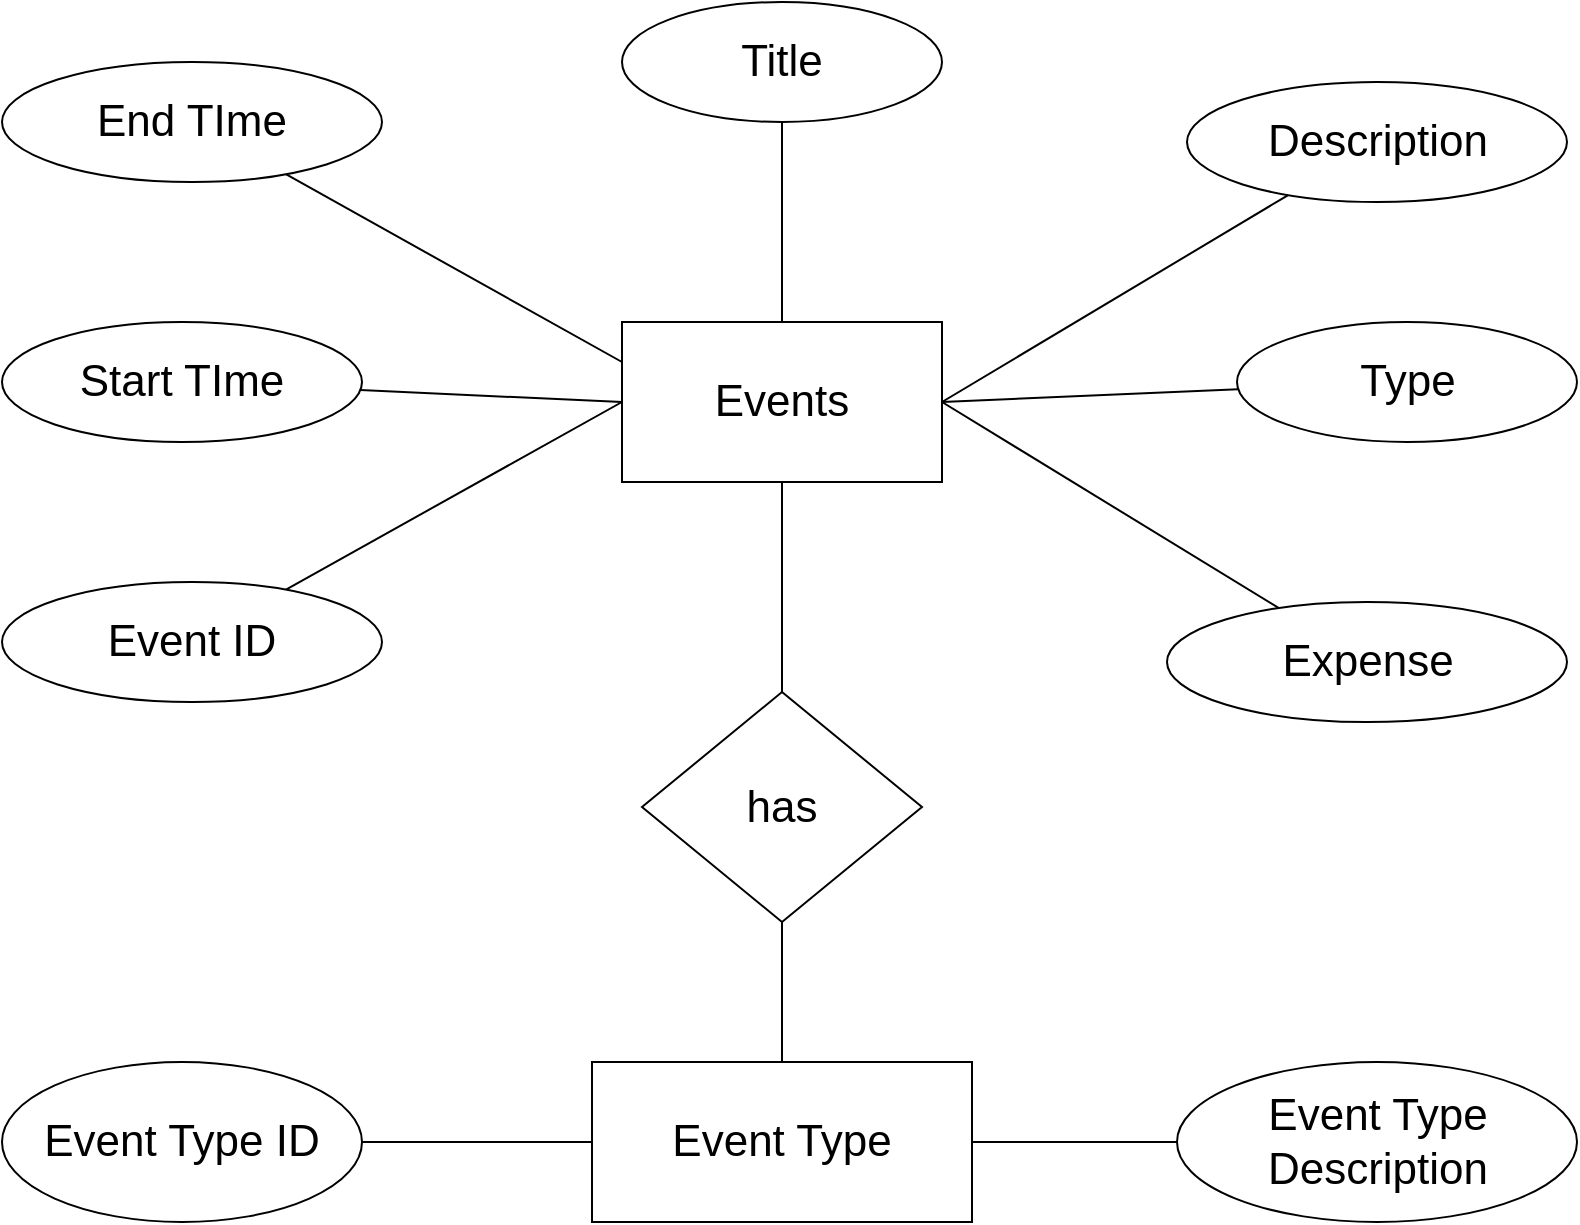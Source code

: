 <mxfile version="11.1.1" type="device"><diagram id="JDWxa3O-yBfeywHfYUha" name="Page-1"><mxGraphModel dx="1704" dy="992" grid="1" gridSize="10" guides="1" tooltips="1" connect="1" arrows="1" fold="1" page="1" pageScale="1" pageWidth="1169" pageHeight="827" math="0" shadow="0"><root><mxCell id="0"/><mxCell id="1" parent="0"/><mxCell id="gSFuil_v_Xp2Bw_Qjf7b-1" value="Events" style="rounded=0;whiteSpace=wrap;html=1;fontSize=22;" vertex="1" parent="1"><mxGeometry x="520" y="268" width="160" height="80" as="geometry"/></mxCell><mxCell id="gSFuil_v_Xp2Bw_Qjf7b-25" style="edgeStyle=none;rounded=0;orthogonalLoop=1;jettySize=auto;html=1;entryX=0.5;entryY=1;entryDx=0;entryDy=0;endArrow=none;endFill=0;fontSize=22;" edge="1" parent="1" source="gSFuil_v_Xp2Bw_Qjf7b-26" target="gSFuil_v_Xp2Bw_Qjf7b-1"><mxGeometry relative="1" as="geometry"/></mxCell><mxCell id="gSFuil_v_Xp2Bw_Qjf7b-2" value="Event Type" style="rounded=0;whiteSpace=wrap;html=1;fontSize=22;" vertex="1" parent="1"><mxGeometry x="505" y="638" width="190" height="80" as="geometry"/></mxCell><mxCell id="gSFuil_v_Xp2Bw_Qjf7b-14" style="rounded=0;orthogonalLoop=1;jettySize=auto;html=1;entryX=0;entryY=0.5;entryDx=0;entryDy=0;fontSize=22;endArrow=none;endFill=0;" edge="1" parent="1" source="gSFuil_v_Xp2Bw_Qjf7b-3" target="gSFuil_v_Xp2Bw_Qjf7b-2"><mxGeometry relative="1" as="geometry"/></mxCell><mxCell id="gSFuil_v_Xp2Bw_Qjf7b-3" value="Event Type ID" style="ellipse;whiteSpace=wrap;html=1;fontSize=22;" vertex="1" parent="1"><mxGeometry x="210" y="638" width="180" height="80" as="geometry"/></mxCell><mxCell id="gSFuil_v_Xp2Bw_Qjf7b-15" style="edgeStyle=none;rounded=0;orthogonalLoop=1;jettySize=auto;html=1;entryX=1;entryY=0.5;entryDx=0;entryDy=0;endArrow=none;endFill=0;fontSize=22;" edge="1" parent="1" source="gSFuil_v_Xp2Bw_Qjf7b-4" target="gSFuil_v_Xp2Bw_Qjf7b-2"><mxGeometry relative="1" as="geometry"/></mxCell><mxCell id="gSFuil_v_Xp2Bw_Qjf7b-4" value="Event Type Description" style="ellipse;whiteSpace=wrap;html=1;fontSize=22;" vertex="1" parent="1"><mxGeometry x="797.5" y="638" width="200" height="80" as="geometry"/></mxCell><mxCell id="gSFuil_v_Xp2Bw_Qjf7b-18" style="edgeStyle=none;rounded=0;orthogonalLoop=1;jettySize=auto;html=1;entryX=0;entryY=0.5;entryDx=0;entryDy=0;endArrow=none;endFill=0;fontSize=22;" edge="1" parent="1" source="gSFuil_v_Xp2Bw_Qjf7b-5" target="gSFuil_v_Xp2Bw_Qjf7b-1"><mxGeometry relative="1" as="geometry"/></mxCell><mxCell id="gSFuil_v_Xp2Bw_Qjf7b-5" value="Start TIme" style="ellipse;whiteSpace=wrap;html=1;fontSize=22;" vertex="1" parent="1"><mxGeometry x="210" y="268" width="180" height="60" as="geometry"/></mxCell><mxCell id="gSFuil_v_Xp2Bw_Qjf7b-17" style="edgeStyle=none;rounded=0;orthogonalLoop=1;jettySize=auto;html=1;entryX=0;entryY=0.25;entryDx=0;entryDy=0;endArrow=none;endFill=0;fontSize=22;" edge="1" parent="1" source="gSFuil_v_Xp2Bw_Qjf7b-6" target="gSFuil_v_Xp2Bw_Qjf7b-1"><mxGeometry relative="1" as="geometry"/></mxCell><mxCell id="gSFuil_v_Xp2Bw_Qjf7b-6" value="End TIme" style="ellipse;whiteSpace=wrap;html=1;fontSize=22;" vertex="1" parent="1"><mxGeometry x="210" y="138" width="190" height="60" as="geometry"/></mxCell><mxCell id="gSFuil_v_Xp2Bw_Qjf7b-16" style="edgeStyle=none;rounded=0;orthogonalLoop=1;jettySize=auto;html=1;entryX=0.5;entryY=0;entryDx=0;entryDy=0;endArrow=none;endFill=0;fontSize=22;" edge="1" parent="1" source="gSFuil_v_Xp2Bw_Qjf7b-7" target="gSFuil_v_Xp2Bw_Qjf7b-1"><mxGeometry relative="1" as="geometry"/></mxCell><mxCell id="gSFuil_v_Xp2Bw_Qjf7b-7" value="Title" style="ellipse;whiteSpace=wrap;html=1;fontSize=22;" vertex="1" parent="1"><mxGeometry x="520" y="108" width="160" height="60" as="geometry"/></mxCell><mxCell id="gSFuil_v_Xp2Bw_Qjf7b-22" style="edgeStyle=none;rounded=0;orthogonalLoop=1;jettySize=auto;html=1;entryX=1;entryY=0.5;entryDx=0;entryDy=0;endArrow=none;endFill=0;fontSize=22;" edge="1" parent="1" source="gSFuil_v_Xp2Bw_Qjf7b-8" target="gSFuil_v_Xp2Bw_Qjf7b-1"><mxGeometry relative="1" as="geometry"/></mxCell><mxCell id="gSFuil_v_Xp2Bw_Qjf7b-8" value="Description" style="ellipse;whiteSpace=wrap;html=1;fontSize=22;" vertex="1" parent="1"><mxGeometry x="802.5" y="148" width="190" height="60" as="geometry"/></mxCell><mxCell id="gSFuil_v_Xp2Bw_Qjf7b-21" style="edgeStyle=none;rounded=0;orthogonalLoop=1;jettySize=auto;html=1;entryX=1;entryY=0.5;entryDx=0;entryDy=0;endArrow=none;endFill=0;fontSize=22;" edge="1" parent="1" source="gSFuil_v_Xp2Bw_Qjf7b-9" target="gSFuil_v_Xp2Bw_Qjf7b-1"><mxGeometry relative="1" as="geometry"/></mxCell><mxCell id="gSFuil_v_Xp2Bw_Qjf7b-9" value="Type" style="ellipse;whiteSpace=wrap;html=1;fontSize=22;" vertex="1" parent="1"><mxGeometry x="827.5" y="268" width="170" height="60" as="geometry"/></mxCell><mxCell id="gSFuil_v_Xp2Bw_Qjf7b-19" style="edgeStyle=none;rounded=0;orthogonalLoop=1;jettySize=auto;html=1;entryX=0;entryY=0.5;entryDx=0;entryDy=0;endArrow=none;endFill=0;fontSize=22;" edge="1" parent="1" source="gSFuil_v_Xp2Bw_Qjf7b-10" target="gSFuil_v_Xp2Bw_Qjf7b-1"><mxGeometry relative="1" as="geometry"/></mxCell><mxCell id="gSFuil_v_Xp2Bw_Qjf7b-10" value="Event ID" style="ellipse;whiteSpace=wrap;html=1;fontSize=22;" vertex="1" parent="1"><mxGeometry x="210" y="398" width="190" height="60" as="geometry"/></mxCell><mxCell id="gSFuil_v_Xp2Bw_Qjf7b-20" style="edgeStyle=none;rounded=0;orthogonalLoop=1;jettySize=auto;html=1;entryX=1;entryY=0.5;entryDx=0;entryDy=0;endArrow=none;endFill=0;fontSize=22;" edge="1" parent="1" source="gSFuil_v_Xp2Bw_Qjf7b-11" target="gSFuil_v_Xp2Bw_Qjf7b-1"><mxGeometry relative="1" as="geometry"/></mxCell><mxCell id="gSFuil_v_Xp2Bw_Qjf7b-11" value="Expense" style="ellipse;whiteSpace=wrap;html=1;fontSize=22;" vertex="1" parent="1"><mxGeometry x="792.5" y="408" width="200" height="60" as="geometry"/></mxCell><mxCell id="gSFuil_v_Xp2Bw_Qjf7b-26" value="has" style="rhombus;whiteSpace=wrap;html=1;fontSize=22;" vertex="1" parent="1"><mxGeometry x="530" y="453" width="140" height="115" as="geometry"/></mxCell><mxCell id="gSFuil_v_Xp2Bw_Qjf7b-27" style="edgeStyle=none;rounded=0;orthogonalLoop=1;jettySize=auto;html=1;entryX=0.5;entryY=1;entryDx=0;entryDy=0;endArrow=none;endFill=0;fontSize=22;" edge="1" parent="1" source="gSFuil_v_Xp2Bw_Qjf7b-2" target="gSFuil_v_Xp2Bw_Qjf7b-26"><mxGeometry relative="1" as="geometry"><mxPoint x="600" y="638" as="sourcePoint"/><mxPoint x="600" y="348" as="targetPoint"/></mxGeometry></mxCell></root></mxGraphModel></diagram></mxfile>